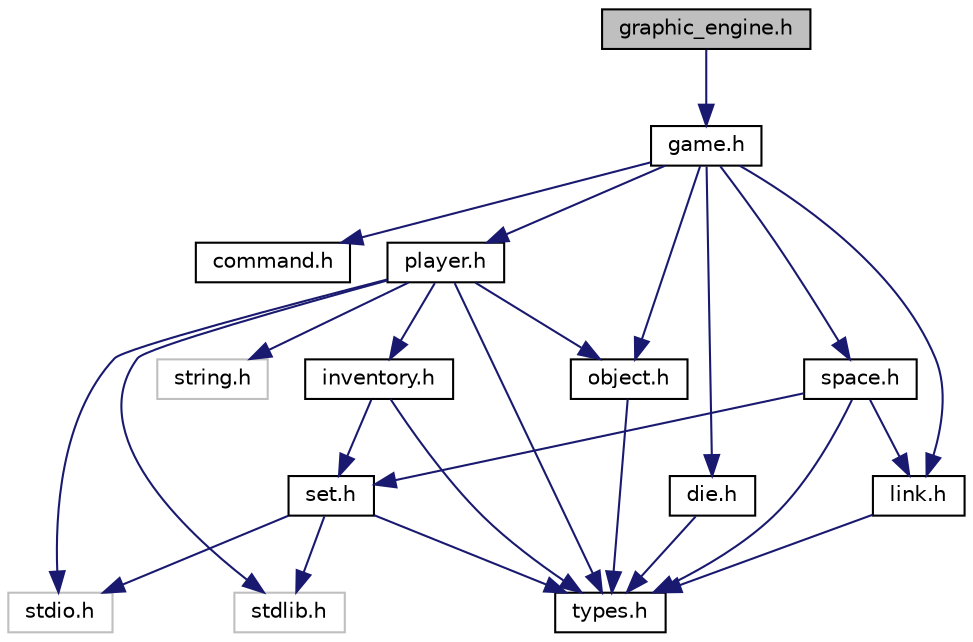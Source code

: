 digraph "graphic_engine.h"
{
  edge [fontname="Helvetica",fontsize="10",labelfontname="Helvetica",labelfontsize="10"];
  node [fontname="Helvetica",fontsize="10",shape=record];
  Node0 [label="graphic_engine.h",height=0.2,width=0.4,color="black", fillcolor="grey75", style="filled", fontcolor="black"];
  Node0 -> Node1 [color="midnightblue",fontsize="10",style="solid"];
  Node1 [label="game.h",height=0.2,width=0.4,color="black", fillcolor="white", style="filled",URL="$game_8h.html",tooltip="It defines the game interface for each command. "];
  Node1 -> Node2 [color="midnightblue",fontsize="10",style="solid"];
  Node2 [label="command.h",height=0.2,width=0.4,color="black", fillcolor="white", style="filled",URL="$command_8h.html",tooltip="It implements the command interpreter. "];
  Node1 -> Node3 [color="midnightblue",fontsize="10",style="solid"];
  Node3 [label="space.h",height=0.2,width=0.4,color="black", fillcolor="white", style="filled",URL="$space_8h.html",tooltip="It defines a space. "];
  Node3 -> Node4 [color="midnightblue",fontsize="10",style="solid"];
  Node4 [label="set.h",height=0.2,width=0.4,color="black", fillcolor="white", style="filled",URL="$set_8h_source.html"];
  Node4 -> Node5 [color="midnightblue",fontsize="10",style="solid"];
  Node5 [label="stdio.h",height=0.2,width=0.4,color="grey75", fillcolor="white", style="filled"];
  Node4 -> Node6 [color="midnightblue",fontsize="10",style="solid"];
  Node6 [label="stdlib.h",height=0.2,width=0.4,color="grey75", fillcolor="white", style="filled"];
  Node4 -> Node7 [color="midnightblue",fontsize="10",style="solid"];
  Node7 [label="types.h",height=0.2,width=0.4,color="black", fillcolor="white", style="filled",URL="$types_8h.html",tooltip="It defines common types. "];
  Node3 -> Node7 [color="midnightblue",fontsize="10",style="solid"];
  Node3 -> Node8 [color="midnightblue",fontsize="10",style="solid"];
  Node8 [label="link.h",height=0.2,width=0.4,color="black", fillcolor="white", style="filled",URL="$link_8h_source.html"];
  Node8 -> Node7 [color="midnightblue",fontsize="10",style="solid"];
  Node1 -> Node9 [color="midnightblue",fontsize="10",style="solid"];
  Node9 [label="player.h",height=0.2,width=0.4,color="black", fillcolor="white", style="filled",URL="$player_8h.html",tooltip="It defines a player. "];
  Node9 -> Node5 [color="midnightblue",fontsize="10",style="solid"];
  Node9 -> Node6 [color="midnightblue",fontsize="10",style="solid"];
  Node9 -> Node10 [color="midnightblue",fontsize="10",style="solid"];
  Node10 [label="string.h",height=0.2,width=0.4,color="grey75", fillcolor="white", style="filled"];
  Node9 -> Node7 [color="midnightblue",fontsize="10",style="solid"];
  Node9 -> Node11 [color="midnightblue",fontsize="10",style="solid"];
  Node11 [label="inventory.h",height=0.2,width=0.4,color="black", fillcolor="white", style="filled",URL="$inventory_8h_source.html"];
  Node11 -> Node7 [color="midnightblue",fontsize="10",style="solid"];
  Node11 -> Node4 [color="midnightblue",fontsize="10",style="solid"];
  Node9 -> Node12 [color="midnightblue",fontsize="10",style="solid"];
  Node12 [label="object.h",height=0.2,width=0.4,color="black", fillcolor="white", style="filled",URL="$object_8h_source.html"];
  Node12 -> Node7 [color="midnightblue",fontsize="10",style="solid"];
  Node1 -> Node12 [color="midnightblue",fontsize="10",style="solid"];
  Node1 -> Node13 [color="midnightblue",fontsize="10",style="solid"];
  Node13 [label="die.h",height=0.2,width=0.4,color="black", fillcolor="white", style="filled",URL="$die_8h.html",tooltip="it defines a die "];
  Node13 -> Node7 [color="midnightblue",fontsize="10",style="solid"];
  Node1 -> Node8 [color="midnightblue",fontsize="10",style="solid"];
}

